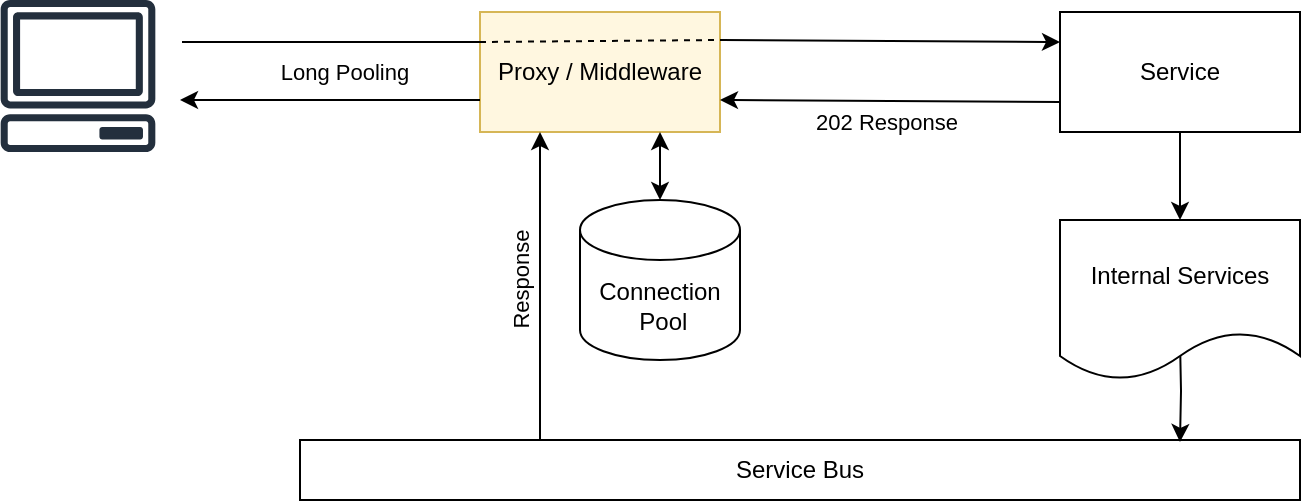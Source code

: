 <mxfile version="22.1.0" type="device">
  <diagram name="Page-1" id="2Zg4MMncao3q_6XzKr93">
    <mxGraphModel dx="1426" dy="785" grid="1" gridSize="10" guides="1" tooltips="1" connect="1" arrows="1" fold="1" page="1" pageScale="1" pageWidth="827" pageHeight="1169" math="0" shadow="0">
      <root>
        <mxCell id="0" />
        <mxCell id="1" parent="0" />
        <mxCell id="rjcJI61fQwut4mg5fd0s-17" value="Proxy / Middleware" style="rounded=0;whiteSpace=wrap;html=1;fillColor=#FFF7E0;strokeColor=#d6b656;" parent="1" vertex="1">
          <mxGeometry x="329" y="66" width="120" height="60" as="geometry" />
        </mxCell>
        <mxCell id="rjcJI61fQwut4mg5fd0s-2" value="Service Bus" style="rounded=0;whiteSpace=wrap;html=1;" parent="1" vertex="1">
          <mxGeometry x="239" y="280" width="500" height="30" as="geometry" />
        </mxCell>
        <mxCell id="rjcJI61fQwut4mg5fd0s-3" value="" style="sketch=0;outlineConnect=0;fontColor=#232F3E;gradientColor=none;fillColor=#232F3D;strokeColor=none;dashed=0;verticalLabelPosition=bottom;verticalAlign=top;align=center;html=1;fontSize=12;fontStyle=0;aspect=fixed;pointerEvents=1;shape=mxgraph.aws4.client;" parent="1" vertex="1">
          <mxGeometry x="89" y="60" width="78" height="76" as="geometry" />
        </mxCell>
        <mxCell id="rjcJI61fQwut4mg5fd0s-1" value="Connection&lt;br&gt;&amp;nbsp;Pool" style="shape=cylinder3;whiteSpace=wrap;html=1;boundedLbl=1;backgroundOutline=1;size=15;" parent="1" vertex="1">
          <mxGeometry x="379" y="160" width="80" height="80" as="geometry" />
        </mxCell>
        <mxCell id="rjcJI61fQwut4mg5fd0s-26" style="edgeStyle=orthogonalEdgeStyle;rounded=0;orthogonalLoop=1;jettySize=auto;html=1;entryX=0.5;entryY=0;entryDx=0;entryDy=0;" parent="1" source="rjcJI61fQwut4mg5fd0s-5" target="eRHZMUUUBzz27Z7Xa41r-1" edge="1">
          <mxGeometry relative="1" as="geometry">
            <mxPoint x="679" y="170" as="targetPoint" />
          </mxGeometry>
        </mxCell>
        <mxCell id="rjcJI61fQwut4mg5fd0s-5" value="Service" style="rounded=0;whiteSpace=wrap;html=1;" parent="1" vertex="1">
          <mxGeometry x="619" y="66" width="120" height="60" as="geometry" />
        </mxCell>
        <mxCell id="rjcJI61fQwut4mg5fd0s-7" value="" style="endArrow=classic;html=1;rounded=0;entryX=0;entryY=0.25;entryDx=0;entryDy=0;" parent="1" target="rjcJI61fQwut4mg5fd0s-5" edge="1">
          <mxGeometry width="50" height="50" relative="1" as="geometry">
            <mxPoint x="450" y="80" as="sourcePoint" />
            <mxPoint x="229" y="30" as="targetPoint" />
          </mxGeometry>
        </mxCell>
        <mxCell id="rjcJI61fQwut4mg5fd0s-8" value="" style="endArrow=classic;html=1;rounded=0;exitX=0;exitY=0.75;exitDx=0;exitDy=0;" parent="1" source="rjcJI61fQwut4mg5fd0s-5" edge="1">
          <mxGeometry width="50" height="50" relative="1" as="geometry">
            <mxPoint x="509" y="150" as="sourcePoint" />
            <mxPoint x="449" y="110" as="targetPoint" />
          </mxGeometry>
        </mxCell>
        <mxCell id="rjcJI61fQwut4mg5fd0s-20" value="202 Response&lt;br&gt;" style="edgeLabel;html=1;align=center;verticalAlign=middle;resizable=0;points=[];" parent="rjcJI61fQwut4mg5fd0s-8" vertex="1" connectable="0">
          <mxGeometry x="0.024" y="-1" relative="1" as="geometry">
            <mxPoint y="11" as="offset" />
          </mxGeometry>
        </mxCell>
        <mxCell id="rjcJI61fQwut4mg5fd0s-15" value="" style="endArrow=classic;html=1;rounded=0;entryX=0.25;entryY=1;entryDx=0;entryDy=0;" parent="1" target="rjcJI61fQwut4mg5fd0s-17" edge="1">
          <mxGeometry width="50" height="50" relative="1" as="geometry">
            <mxPoint x="359" y="280" as="sourcePoint" />
            <mxPoint x="359" y="120" as="targetPoint" />
          </mxGeometry>
        </mxCell>
        <mxCell id="rjcJI61fQwut4mg5fd0s-21" value="Response" style="edgeLabel;html=1;align=center;verticalAlign=middle;resizable=0;points=[];rotation=-90;" parent="rjcJI61fQwut4mg5fd0s-15" vertex="1" connectable="0">
          <mxGeometry x="0.013" relative="1" as="geometry">
            <mxPoint x="-10" y="-2" as="offset" />
          </mxGeometry>
        </mxCell>
        <mxCell id="rjcJI61fQwut4mg5fd0s-16" value="" style="endArrow=classic;html=1;rounded=0;" parent="1" edge="1">
          <mxGeometry width="50" height="50" relative="1" as="geometry">
            <mxPoint x="329" y="110" as="sourcePoint" />
            <mxPoint x="179" y="110" as="targetPoint" />
          </mxGeometry>
        </mxCell>
        <mxCell id="rjcJI61fQwut4mg5fd0s-30" value="Long Pooling" style="edgeLabel;html=1;align=center;verticalAlign=middle;resizable=0;points=[];" parent="rjcJI61fQwut4mg5fd0s-16" vertex="1" connectable="0">
          <mxGeometry x="-0.017" y="-1" relative="1" as="geometry">
            <mxPoint x="5" y="-13" as="offset" />
          </mxGeometry>
        </mxCell>
        <mxCell id="rjcJI61fQwut4mg5fd0s-19" value="" style="endArrow=classic;startArrow=classic;html=1;rounded=0;entryX=0.75;entryY=1;entryDx=0;entryDy=0;exitX=0.5;exitY=0;exitDx=0;exitDy=0;exitPerimeter=0;" parent="1" source="rjcJI61fQwut4mg5fd0s-1" target="rjcJI61fQwut4mg5fd0s-17" edge="1">
          <mxGeometry width="50" height="50" relative="1" as="geometry">
            <mxPoint x="483" y="210" as="sourcePoint" />
            <mxPoint x="533" y="160" as="targetPoint" />
          </mxGeometry>
        </mxCell>
        <mxCell id="rjcJI61fQwut4mg5fd0s-27" style="edgeStyle=orthogonalEdgeStyle;rounded=0;orthogonalLoop=1;jettySize=auto;html=1;entryX=0.88;entryY=0.033;entryDx=0;entryDy=0;entryPerimeter=0;" parent="1" target="rjcJI61fQwut4mg5fd0s-2" edge="1">
          <mxGeometry relative="1" as="geometry">
            <mxPoint x="679" y="230" as="sourcePoint" />
          </mxGeometry>
        </mxCell>
        <mxCell id="rjcJI61fQwut4mg5fd0s-28" value="" style="endArrow=none;html=1;rounded=0;entryX=0;entryY=0.25;entryDx=0;entryDy=0;" parent="1" target="rjcJI61fQwut4mg5fd0s-17" edge="1">
          <mxGeometry width="50" height="50" relative="1" as="geometry">
            <mxPoint x="180" y="81" as="sourcePoint" />
            <mxPoint x="239" y="40" as="targetPoint" />
          </mxGeometry>
        </mxCell>
        <mxCell id="rjcJI61fQwut4mg5fd0s-29" value="" style="endArrow=none;dashed=1;html=1;strokeWidth=1;rounded=0;exitX=0;exitY=0.25;exitDx=0;exitDy=0;" parent="1" source="rjcJI61fQwut4mg5fd0s-17" edge="1">
          <mxGeometry width="50" height="50" relative="1" as="geometry">
            <mxPoint x="330" y="80" as="sourcePoint" />
            <mxPoint x="450" y="80" as="targetPoint" />
          </mxGeometry>
        </mxCell>
        <mxCell id="eRHZMUUUBzz27Z7Xa41r-1" value="Internal Services" style="shape=document;whiteSpace=wrap;html=1;boundedLbl=1;" vertex="1" parent="1">
          <mxGeometry x="619" y="170" width="120" height="80" as="geometry" />
        </mxCell>
      </root>
    </mxGraphModel>
  </diagram>
</mxfile>
